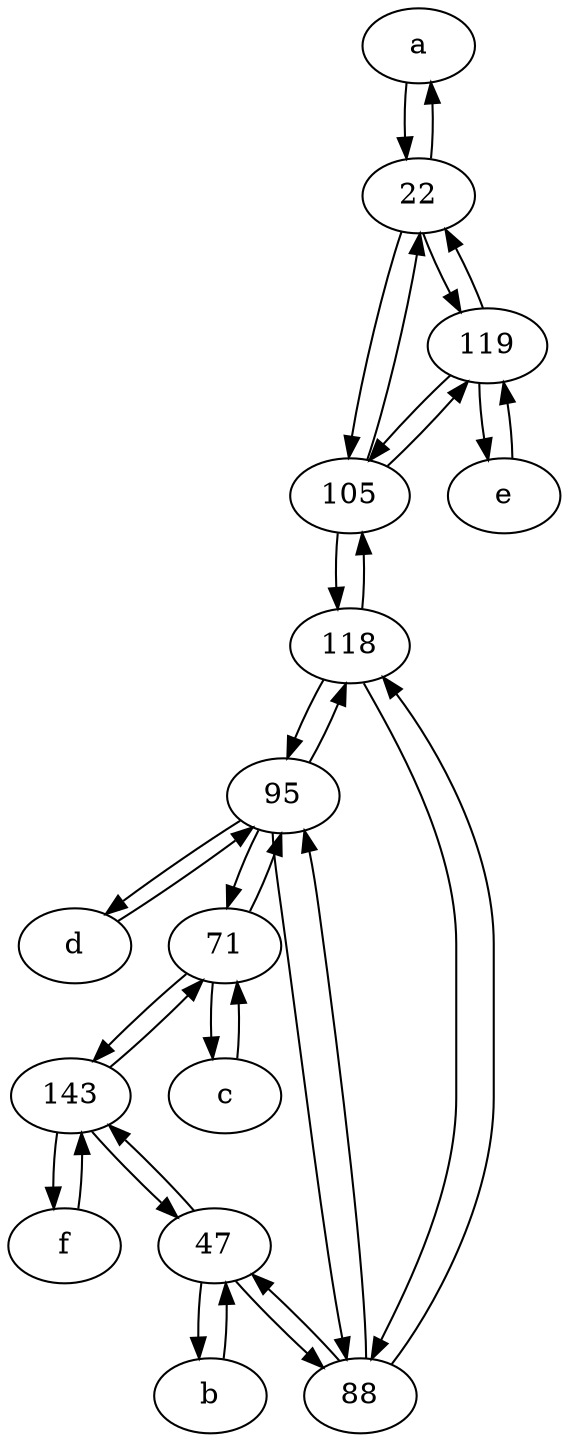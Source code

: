 digraph  {
	a [pos="40,10!"];
	95;
	118;
	47;
	105;
	c [pos="20,10!"];
	88;
	e [pos="30,50!"];
	22;
	f [pos="15,45!"];
	d [pos="20,30!"];
	b [pos="50,20!"];
	143;
	119;
	71;
	22 -> 119;
	118 -> 95;
	88 -> 47;
	47 -> b;
	c -> 71;
	105 -> 119;
	95 -> 71;
	47 -> 88;
	71 -> 95;
	118 -> 105;
	a -> 22;
	105 -> 118;
	e -> 119;
	47 -> 143;
	119 -> 105;
	22 -> 105;
	f -> 143;
	b -> 47;
	105 -> 22;
	71 -> c;
	22 -> a;
	143 -> 47;
	95 -> d;
	119 -> e;
	143 -> 71;
	119 -> 22;
	95 -> 88;
	88 -> 118;
	143 -> f;
	71 -> 143;
	88 -> 95;
	95 -> 118;
	d -> 95;
	118 -> 88;

	}